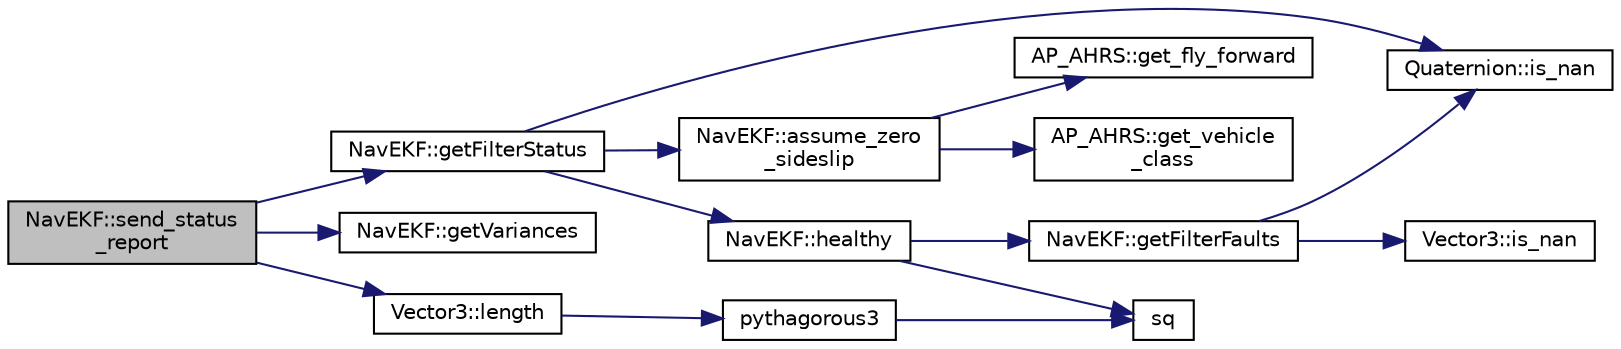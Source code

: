 digraph "NavEKF::send_status_report"
{
 // INTERACTIVE_SVG=YES
  edge [fontname="Helvetica",fontsize="10",labelfontname="Helvetica",labelfontsize="10"];
  node [fontname="Helvetica",fontsize="10",shape=record];
  rankdir="LR";
  Node1 [label="NavEKF::send_status\l_report",height=0.2,width=0.4,color="black", fillcolor="grey75", style="filled" fontcolor="black"];
  Node1 -> Node2 [color="midnightblue",fontsize="10",style="solid",fontname="Helvetica"];
  Node2 [label="NavEKF::getFilterStatus",height=0.2,width=0.4,color="black", fillcolor="white", style="filled",URL="$classNavEKF.html#a84cacea011683356ae5fcd2eb2e30fcc"];
  Node2 -> Node3 [color="midnightblue",fontsize="10",style="solid",fontname="Helvetica"];
  Node3 [label="NavEKF::assume_zero\l_sideslip",height=0.2,width=0.4,color="black", fillcolor="white", style="filled",URL="$classNavEKF.html#aede9e0e542bbf09e7815a71cd3ed3437"];
  Node3 -> Node4 [color="midnightblue",fontsize="10",style="solid",fontname="Helvetica"];
  Node4 [label="AP_AHRS::get_fly_forward",height=0.2,width=0.4,color="black", fillcolor="white", style="filled",URL="$classAP__AHRS.html#a6120b45de751ab784fdfdd04f437b44e"];
  Node3 -> Node5 [color="midnightblue",fontsize="10",style="solid",fontname="Helvetica"];
  Node5 [label="AP_AHRS::get_vehicle\l_class",height=0.2,width=0.4,color="black", fillcolor="white", style="filled",URL="$classAP__AHRS.html#a91a73986f61cc338a22047e34230cbb2"];
  Node2 -> Node6 [color="midnightblue",fontsize="10",style="solid",fontname="Helvetica"];
  Node6 [label="NavEKF::healthy",height=0.2,width=0.4,color="black", fillcolor="white", style="filled",URL="$classNavEKF.html#ad418b75ceae3dde42f8c588b7e88abb4"];
  Node6 -> Node7 [color="midnightblue",fontsize="10",style="solid",fontname="Helvetica"];
  Node7 [label="NavEKF::getFilterFaults",height=0.2,width=0.4,color="black", fillcolor="white", style="filled",URL="$classNavEKF.html#ab71619ef68ba5d8b11f68ef4f31a65c2"];
  Node7 -> Node8 [color="midnightblue",fontsize="10",style="solid",fontname="Helvetica"];
  Node8 [label="Quaternion::is_nan",height=0.2,width=0.4,color="black", fillcolor="white", style="filled",URL="$classQuaternion.html#aa3036ce97bb5a7394a2d65edecd8f1ab"];
  Node7 -> Node9 [color="midnightblue",fontsize="10",style="solid",fontname="Helvetica"];
  Node9 [label="Vector3::is_nan",height=0.2,width=0.4,color="black", fillcolor="white", style="filled",URL="$classVector3.html#a076ee3d40e645623b54650cca5ae6df7"];
  Node6 -> Node10 [color="midnightblue",fontsize="10",style="solid",fontname="Helvetica"];
  Node10 [label="sq",height=0.2,width=0.4,color="black", fillcolor="white", style="filled",URL="$AP__Math_8cpp.html#a996fdbe87607543eef5dcb234f6bc017"];
  Node2 -> Node8 [color="midnightblue",fontsize="10",style="solid",fontname="Helvetica"];
  Node1 -> Node11 [color="midnightblue",fontsize="10",style="solid",fontname="Helvetica"];
  Node11 [label="NavEKF::getVariances",height=0.2,width=0.4,color="black", fillcolor="white", style="filled",URL="$classNavEKF.html#ac786ebf1b73275ba6ea744c0648b1d76"];
  Node1 -> Node12 [color="midnightblue",fontsize="10",style="solid",fontname="Helvetica"];
  Node12 [label="Vector3::length",height=0.2,width=0.4,color="black", fillcolor="white", style="filled",URL="$classVector3.html#ac1fd5514e368a1e1c2d13f71eda18345"];
  Node12 -> Node13 [color="midnightblue",fontsize="10",style="solid",fontname="Helvetica"];
  Node13 [label="pythagorous3",height=0.2,width=0.4,color="black", fillcolor="white", style="filled",URL="$AP__Math_8cpp.html#ac09c78b18c2ad21b9a04081f119f11c0"];
  Node13 -> Node10 [color="midnightblue",fontsize="10",style="solid",fontname="Helvetica"];
}
